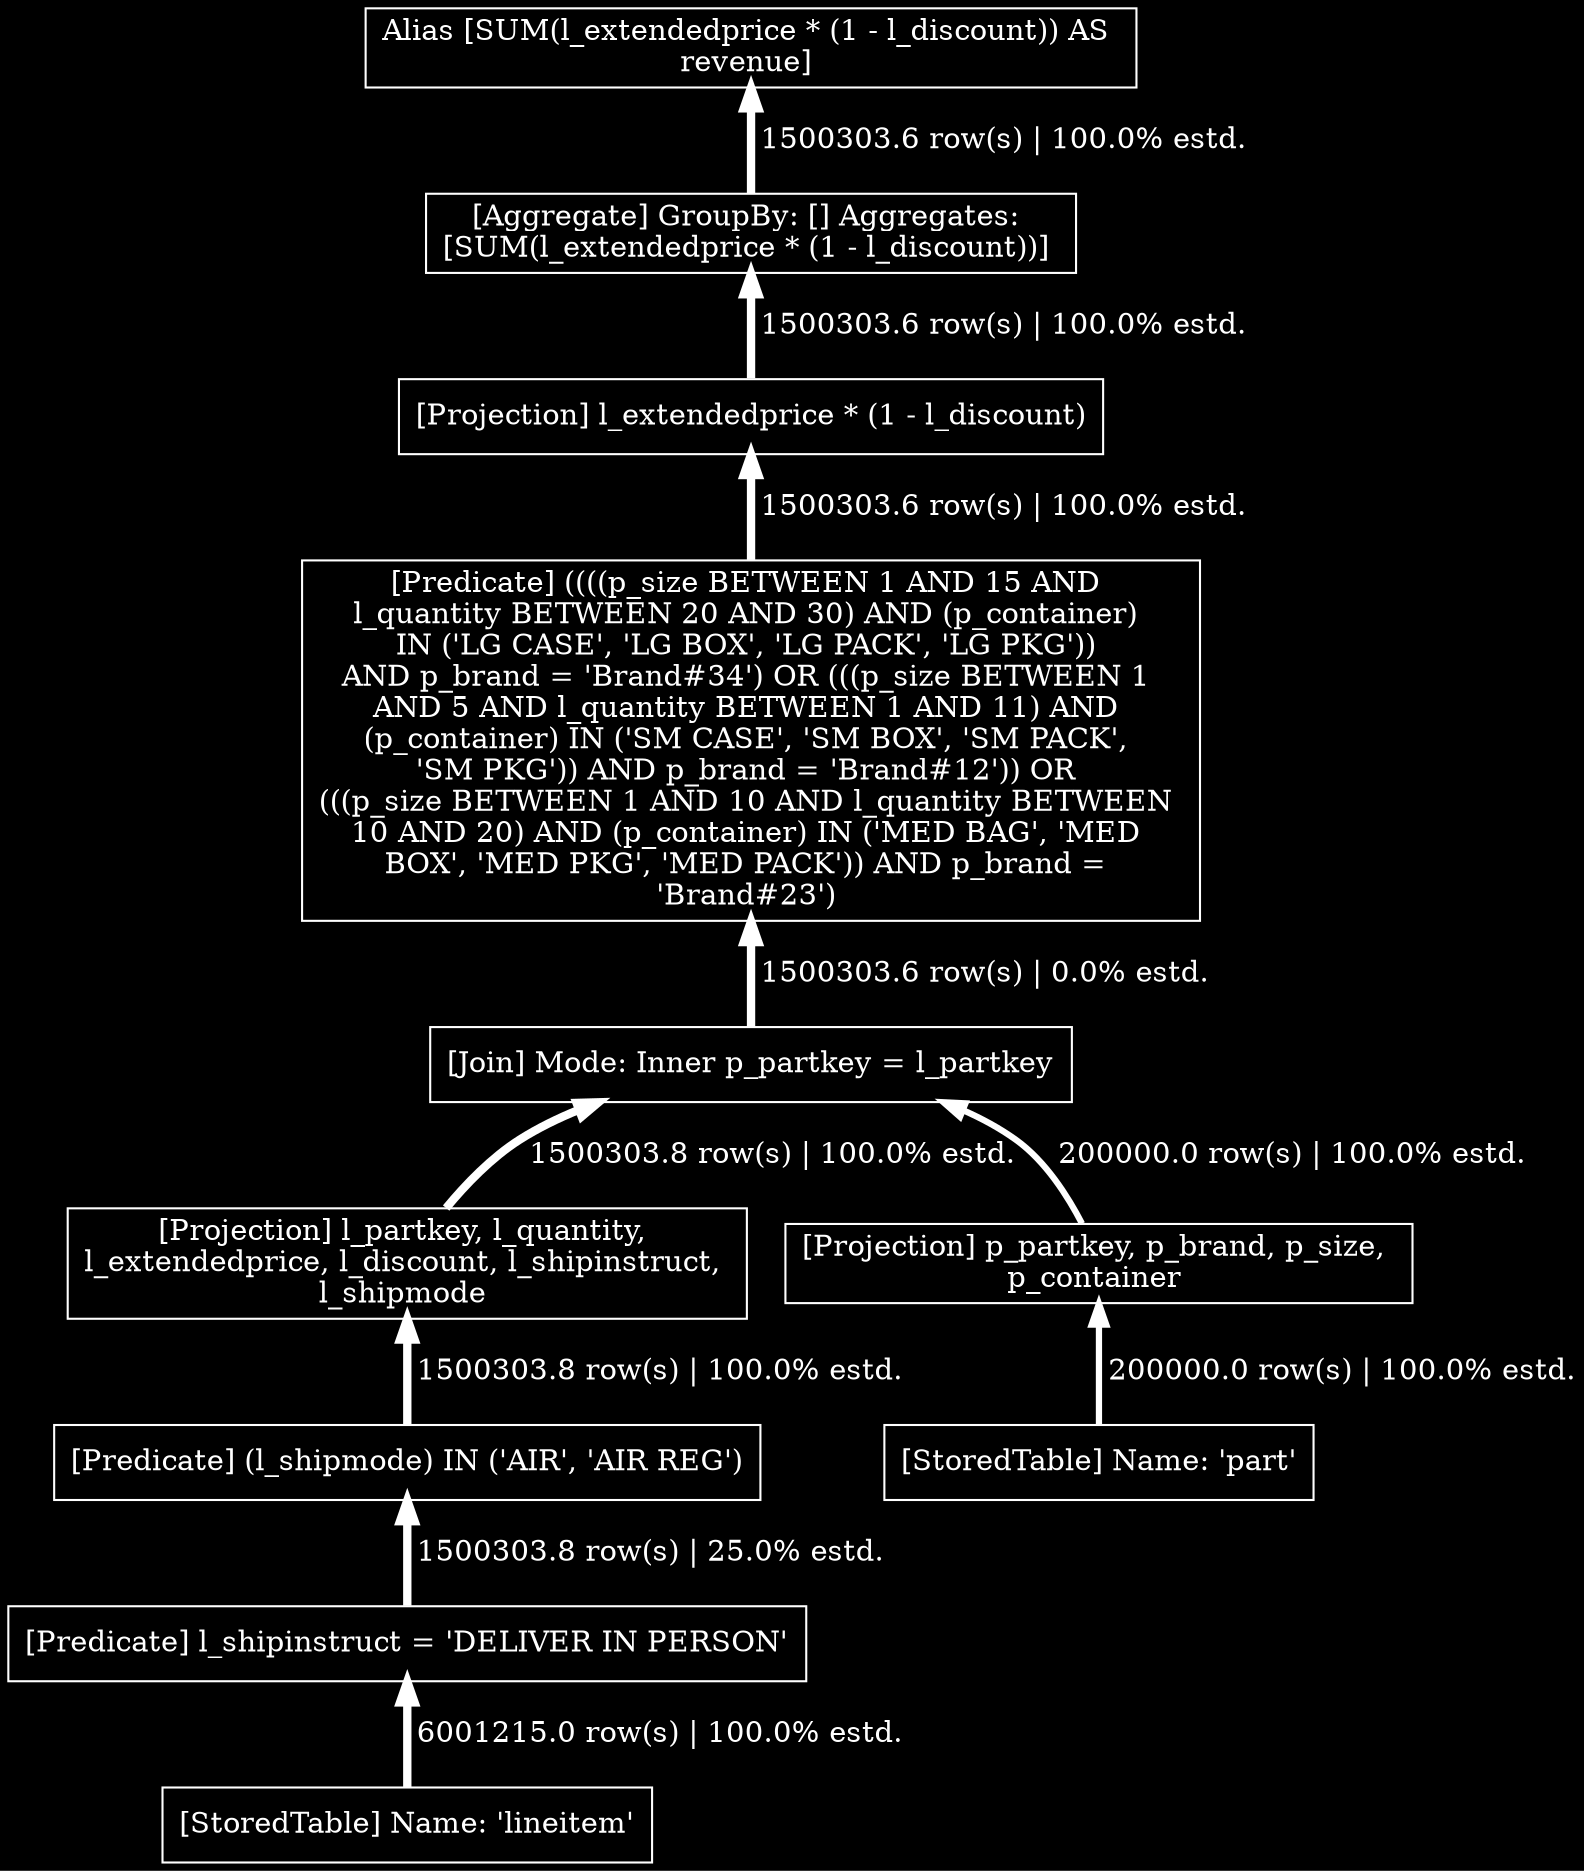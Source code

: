 digraph G {
bgcolor=black;
rankdir=BT;
ratio=compress;
94334832233152 [color=white, fontcolor=white, label="Alias [SUM(l_extendedprice * (1 - l_discount)) AS \nrevenue] ", penwidth=1, shape=rectangle];
94334832204160 [color=white, fontcolor=white, label="[Aggregate] GroupBy: [] Aggregates: \n[SUM(l_extendedprice * (1 - l_discount))] ", penwidth=1, shape=rectangle];
94334827895680 [color=white, fontcolor=white, label="[Projection] l_extendedprice * (1 - l_discount)", penwidth=1, shape=rectangle];
94334829902736 [color=white, fontcolor=white, label="[Predicate] ((((p_size BETWEEN 1 AND 15 AND \nl_quantity BETWEEN 20 AND 30) AND (p_container) \nIN ('LG CASE', 'LG BOX', 'LG PACK', 'LG PKG')) \nAND p_brand = 'Brand#34') OR (((p_size BETWEEN 1 \nAND 5 AND l_quantity BETWEEN 1 AND 11) AND \n(p_container) IN ('SM CASE', 'SM BOX', 'SM PACK', \n'SM PKG')) AND p_brand = 'Brand#12')) OR \n(((p_size BETWEEN 1 AND 10 AND l_quantity BETWEEN \n10 AND 20) AND (p_container) IN ('MED BAG', 'MED \nBOX', 'MED PKG', 'MED PACK')) AND p_brand = \n'Brand#23') ", penwidth=1, shape=rectangle];
94335649167024 [color=white, fontcolor=white, label="[Join] Mode: Inner p_partkey = l_partkey", penwidth=1, shape=rectangle];
94334794068224 [color=white, fontcolor=white, label="[Projection] l_partkey, l_quantity, \nl_extendedprice, l_discount, l_shipinstruct, \nl_shipmode ", penwidth=1, shape=rectangle];
94334794068080 [color=white, fontcolor=white, label="[Predicate] (l_shipmode) IN ('AIR', 'AIR REG')", penwidth=1, shape=rectangle];
94334794068400 [color=white, fontcolor=white, label="[Predicate] l_shipinstruct = 'DELIVER IN PERSON'", penwidth=1, shape=rectangle];
94334772288208 [color=white, fontcolor=white, label="[StoredTable] Name: 'lineitem'", penwidth=1, shape=rectangle];
94334728230016 [color=white, fontcolor=white, label="[Projection] p_partkey, p_brand, p_size, \np_container ", penwidth=1, shape=rectangle];
94334760804288 [color=white, fontcolor=white, label="[StoredTable] Name: 'part'", penwidth=1, shape=rectangle];
94334832204160->94334832233152  [color=white, dir=forward, fontcolor=white, label=" 1500303.6 row(s) | 100.0% estd.", penwidth=4, style=solid];
94334827895680->94334832204160  [color=white, dir=forward, fontcolor=white, label=" 1500303.6 row(s) | 100.0% estd.", penwidth=4, style=solid];
94334829902736->94334827895680  [color=white, dir=forward, fontcolor=white, label=" 1500303.6 row(s) | 100.0% estd.", penwidth=4, style=solid];
94335649167024->94334829902736  [color=white, dir=forward, fontcolor=white, label=" 1500303.6 row(s) | 0.0% estd.", penwidth=4, style=solid];
94334794068224->94335649167024  [color=white, dir=forward, fontcolor=white, label=" 1500303.8 row(s) | 100.0% estd.", penwidth=4, style=solid];
94334794068080->94334794068224  [color=white, dir=forward, fontcolor=white, label=" 1500303.8 row(s) | 100.0% estd.", penwidth=4, style=solid];
94334794068400->94334794068080  [color=white, dir=forward, fontcolor=white, label=" 1500303.8 row(s) | 25.0% estd.", penwidth=4, style=solid];
94334772288208->94334794068400  [color=white, dir=forward, fontcolor=white, label=" 6001215.0 row(s) | 100.0% estd.", penwidth=4, style=solid];
94334728230016->94335649167024  [color=white, dir=forward, fontcolor=white, label=" 200000.0 row(s) | 100.0% estd.", penwidth=3, style=solid];
94334760804288->94334728230016  [color=white, dir=forward, fontcolor=white, label=" 200000.0 row(s) | 100.0% estd.", penwidth=3, style=solid];
}
